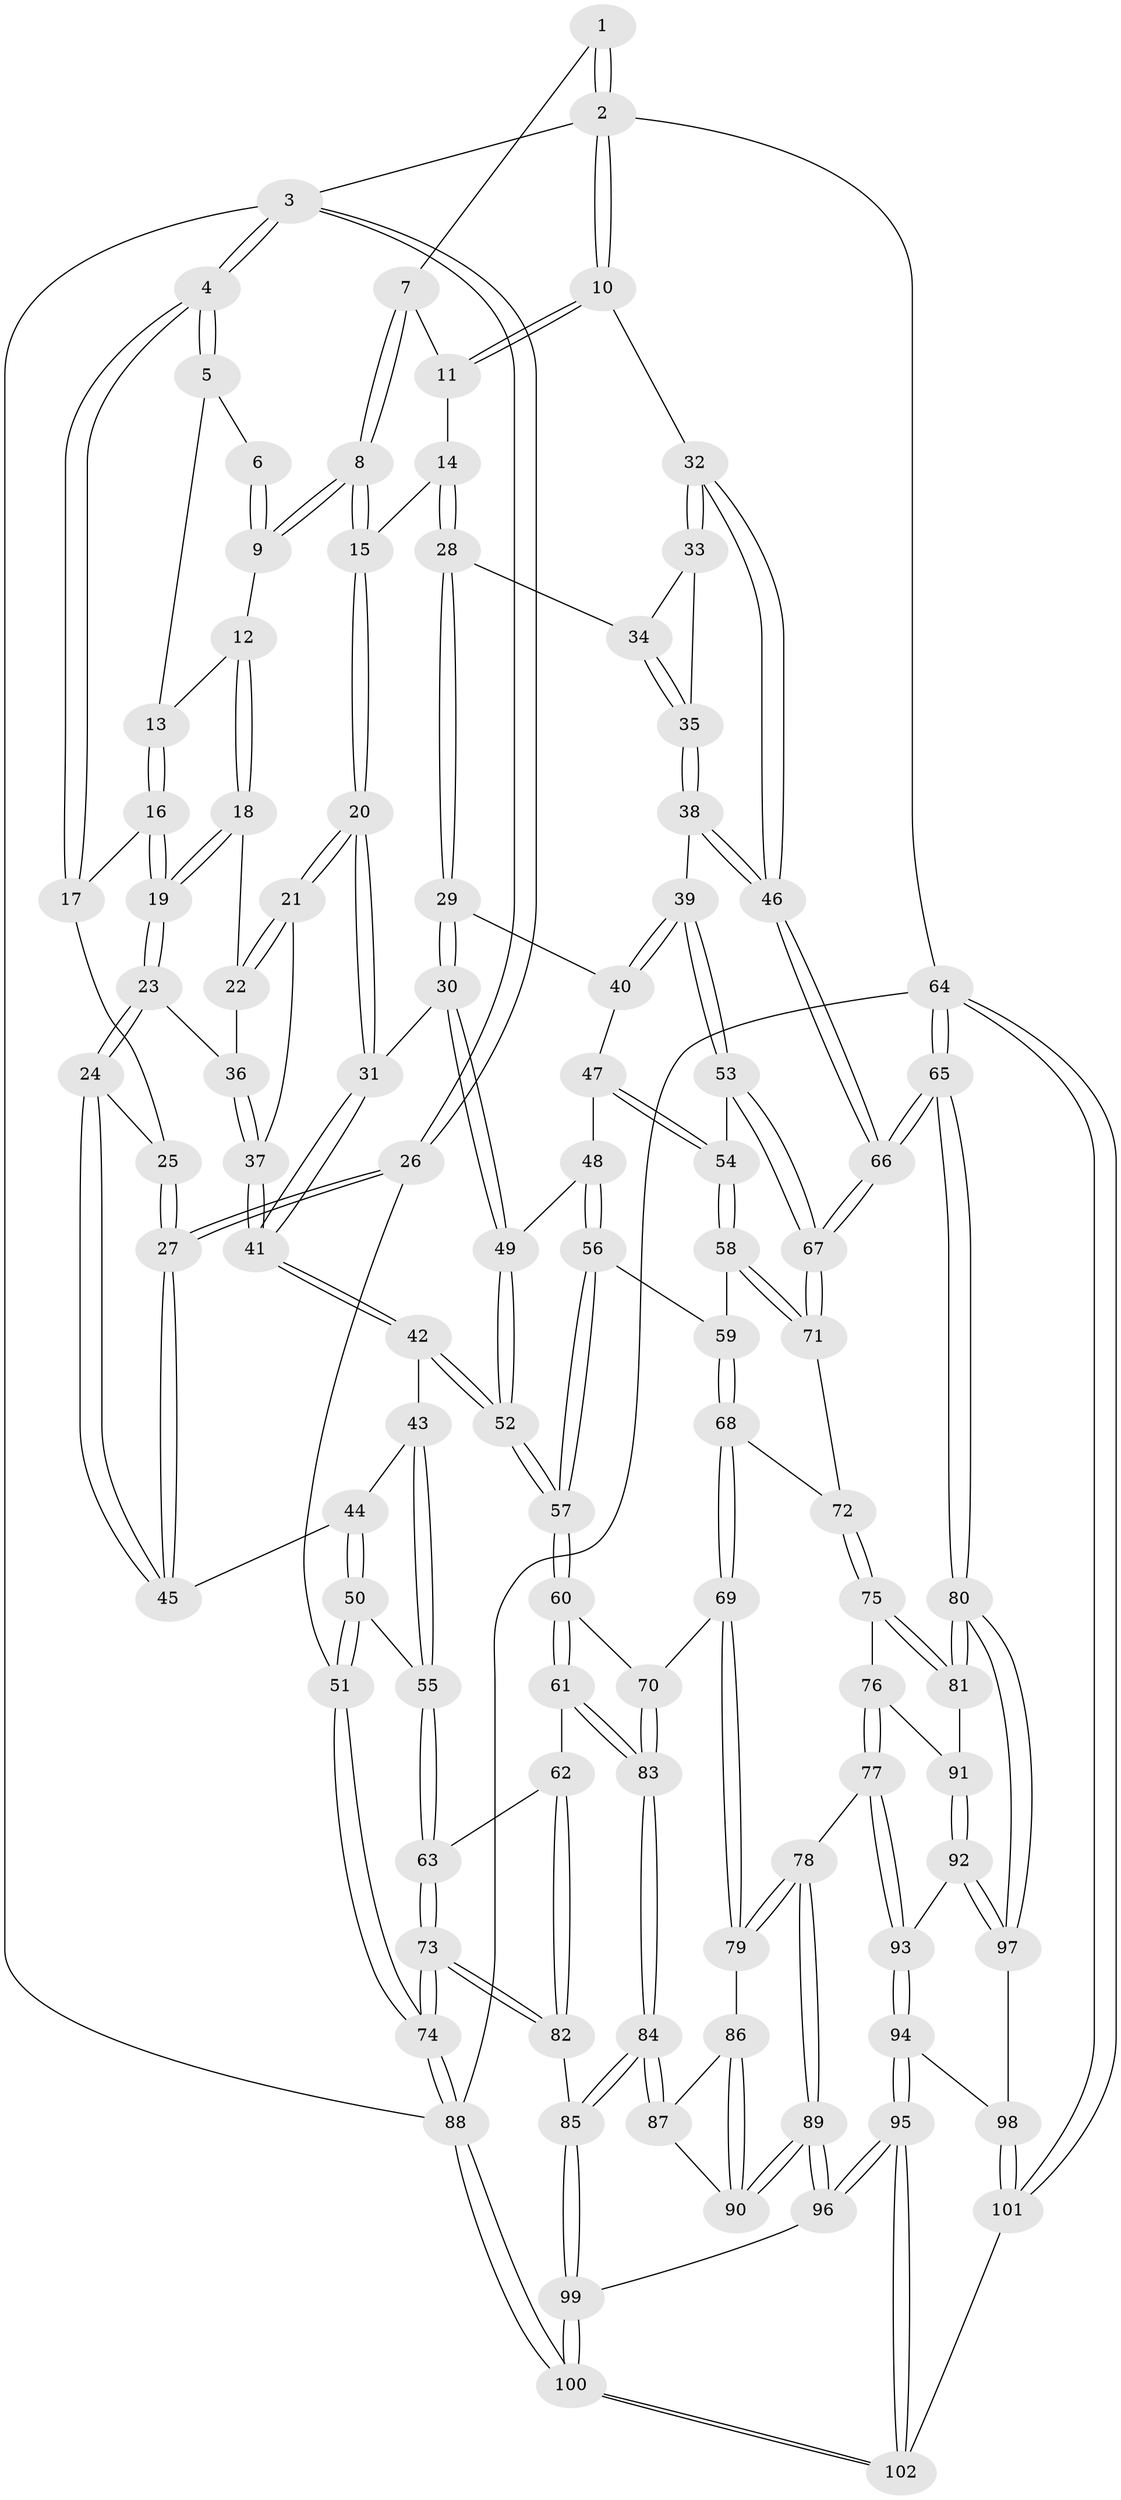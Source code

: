 // coarse degree distribution, {3: 0.11864406779661017, 6: 0.1016949152542373, 4: 0.4576271186440678, 5: 0.3220338983050847}
// Generated by graph-tools (version 1.1) at 2025/24/03/03/25 07:24:33]
// undirected, 102 vertices, 252 edges
graph export_dot {
graph [start="1"]
  node [color=gray90,style=filled];
  1 [pos="+0.7326363255110193+0"];
  2 [pos="+1+0"];
  3 [pos="+0+0"];
  4 [pos="+0+0"];
  5 [pos="+0.35328785015415765+0"];
  6 [pos="+0.6459001969084679+0"];
  7 [pos="+0.7034951159702855+0.01524229308241587"];
  8 [pos="+0.6280057962926201+0.10890859502077721"];
  9 [pos="+0.6162736376146644+0.09433840159564853"];
  10 [pos="+1+0"];
  11 [pos="+0.7584035355447964+0.08629609848283123"];
  12 [pos="+0.36131181459677647+0"];
  13 [pos="+0.3555628869036988+0"];
  14 [pos="+0.7324022750123511+0.17451399056279612"];
  15 [pos="+0.6350516115558046+0.14011847940761543"];
  16 [pos="+0.21631171788133116+0.07541504360114848"];
  17 [pos="+0.10403504900670028+0.11722895717401913"];
  18 [pos="+0.39880835308261875+0.09990829845796902"];
  19 [pos="+0.22944200449601754+0.24069136977799493"];
  20 [pos="+0.4996421228124237+0.2540796075010011"];
  21 [pos="+0.497595159010214+0.25228224197952037"];
  22 [pos="+0.43315204467257357+0.17973235134396678"];
  23 [pos="+0.2277941314238164+0.24764983779056304"];
  24 [pos="+0.2134952539629371+0.26056970451156924"];
  25 [pos="+0.08409158376945403+0.17723077202732895"];
  26 [pos="+0+0.35416805980447624"];
  27 [pos="+0+0.34709891677902216"];
  28 [pos="+0.7668899314465939+0.21434958478063112"];
  29 [pos="+0.7497242719082516+0.2932236089856448"];
  30 [pos="+0.5235154749053686+0.3179972814709907"];
  31 [pos="+0.5121379775444075+0.30334087777997276"];
  32 [pos="+1+0"];
  33 [pos="+0.9320368080728473+0.1476123907329901"];
  34 [pos="+0.8379848391886952+0.19314726704156207"];
  35 [pos="+0.8996806233657613+0.3269898157845187"];
  36 [pos="+0.30288184748188024+0.25952814399826224"];
  37 [pos="+0.3275840461258064+0.30331172845886595"];
  38 [pos="+0.906554674611499+0.38867098215648005"];
  39 [pos="+0.8151658814535546+0.4093520650110904"];
  40 [pos="+0.7562143485435189+0.30925992395436974"];
  41 [pos="+0.3239630624616037+0.3992315526824562"];
  42 [pos="+0.3093305908782914+0.4156007077845656"];
  43 [pos="+0.26361000691634134+0.4070129596951802"];
  44 [pos="+0.20817527407783332+0.3590605997616325"];
  45 [pos="+0.19189103681148617+0.3330620908187491"];
  46 [pos="+1+0.4050894754967977"];
  47 [pos="+0.6198496909200771+0.4255346808973442"];
  48 [pos="+0.562008234011886+0.4050450500571886"];
  49 [pos="+0.5337788924122147+0.3663176333757765"];
  50 [pos="+0.034275263201002895+0.574197882317955"];
  51 [pos="+0+0.5442413870899933"];
  52 [pos="+0.3789894358244716+0.5421042047508133"];
  53 [pos="+0.7746047826543978+0.49561443884174466"];
  54 [pos="+0.7549637747095024+0.5115191599637381"];
  55 [pos="+0.12507714961960192+0.6074971930098996"];
  56 [pos="+0.5528539671265007+0.5428095093557491"];
  57 [pos="+0.38109787408325035+0.5690621216885751"];
  58 [pos="+0.7423472023060328+0.5395187930615769"];
  59 [pos="+0.5785884318459031+0.566208068299794"];
  60 [pos="+0.3792975443772502+0.5736018511785236"];
  61 [pos="+0.2861254367662663+0.6551036739927273"];
  62 [pos="+0.16382327930013107+0.636407909157634"];
  63 [pos="+0.15938190544225522+0.6345985174846707"];
  64 [pos="+1+1"];
  65 [pos="+1+0.7734699853304334"];
  66 [pos="+1+0.6996377490181179"];
  67 [pos="+1+0.6944322300129839"];
  68 [pos="+0.5708027052768069+0.6806270578829888"];
  69 [pos="+0.5431826049154331+0.7123898938006574"];
  70 [pos="+0.5211380570611819+0.7040594979924868"];
  71 [pos="+0.7481915352122045+0.636806904747709"];
  72 [pos="+0.7383854048978197+0.6630663494344841"];
  73 [pos="+0.03692343901467888+0.9215020947324212"];
  74 [pos="+0+1"];
  75 [pos="+0.744260797872838+0.7007091587751118"];
  76 [pos="+0.7079395436805388+0.805680173456257"];
  77 [pos="+0.704756715265173+0.8092618189350705"];
  78 [pos="+0.6233274716857403+0.7975595059622373"];
  79 [pos="+0.5482615237906564+0.735766776079305"];
  80 [pos="+1+0.7861185653209626"];
  81 [pos="+0.9255413787323891+0.7875200052681833"];
  82 [pos="+0.182225192385856+0.8545590279345752"];
  83 [pos="+0.33390089404837314+0.7808597492990977"];
  84 [pos="+0.3377101581975261+0.8355284385467712"];
  85 [pos="+0.32332873607396073+0.8656864781259882"];
  86 [pos="+0.5325853368433258+0.7607418254092979"];
  87 [pos="+0.3848821045082179+0.8353936560781843"];
  88 [pos="+0+1"];
  89 [pos="+0.5489574854727668+0.9352053910086733"];
  90 [pos="+0.5096980649733507+0.8728737480951342"];
  91 [pos="+0.8391289769450115+0.8244145446471224"];
  92 [pos="+0.812113994080869+0.8841644864764614"];
  93 [pos="+0.7052598805249554+0.8145046999342125"];
  94 [pos="+0.7030091106435106+0.8718118447429066"];
  95 [pos="+0.581181747055601+1"];
  96 [pos="+0.5693945501207649+1"];
  97 [pos="+0.8109081475888335+0.9232914104491479"];
  98 [pos="+0.8044262845503256+0.9371890319856131"];
  99 [pos="+0.3249295870361556+0.8812278773630472"];
  100 [pos="+0.15493032734489676+1"];
  101 [pos="+0.8601178996176908+1"];
  102 [pos="+0.600844748772998+1"];
  1 -- 2;
  1 -- 2;
  1 -- 7;
  2 -- 3;
  2 -- 10;
  2 -- 10;
  2 -- 64;
  3 -- 4;
  3 -- 4;
  3 -- 26;
  3 -- 26;
  3 -- 88;
  4 -- 5;
  4 -- 5;
  4 -- 17;
  4 -- 17;
  5 -- 6;
  5 -- 13;
  6 -- 9;
  6 -- 9;
  7 -- 8;
  7 -- 8;
  7 -- 11;
  8 -- 9;
  8 -- 9;
  8 -- 15;
  8 -- 15;
  9 -- 12;
  10 -- 11;
  10 -- 11;
  10 -- 32;
  11 -- 14;
  12 -- 13;
  12 -- 18;
  12 -- 18;
  13 -- 16;
  13 -- 16;
  14 -- 15;
  14 -- 28;
  14 -- 28;
  15 -- 20;
  15 -- 20;
  16 -- 17;
  16 -- 19;
  16 -- 19;
  17 -- 25;
  18 -- 19;
  18 -- 19;
  18 -- 22;
  19 -- 23;
  19 -- 23;
  20 -- 21;
  20 -- 21;
  20 -- 31;
  20 -- 31;
  21 -- 22;
  21 -- 22;
  21 -- 37;
  22 -- 36;
  23 -- 24;
  23 -- 24;
  23 -- 36;
  24 -- 25;
  24 -- 45;
  24 -- 45;
  25 -- 27;
  25 -- 27;
  26 -- 27;
  26 -- 27;
  26 -- 51;
  27 -- 45;
  27 -- 45;
  28 -- 29;
  28 -- 29;
  28 -- 34;
  29 -- 30;
  29 -- 30;
  29 -- 40;
  30 -- 31;
  30 -- 49;
  30 -- 49;
  31 -- 41;
  31 -- 41;
  32 -- 33;
  32 -- 33;
  32 -- 46;
  32 -- 46;
  33 -- 34;
  33 -- 35;
  34 -- 35;
  34 -- 35;
  35 -- 38;
  35 -- 38;
  36 -- 37;
  36 -- 37;
  37 -- 41;
  37 -- 41;
  38 -- 39;
  38 -- 46;
  38 -- 46;
  39 -- 40;
  39 -- 40;
  39 -- 53;
  39 -- 53;
  40 -- 47;
  41 -- 42;
  41 -- 42;
  42 -- 43;
  42 -- 52;
  42 -- 52;
  43 -- 44;
  43 -- 55;
  43 -- 55;
  44 -- 45;
  44 -- 50;
  44 -- 50;
  46 -- 66;
  46 -- 66;
  47 -- 48;
  47 -- 54;
  47 -- 54;
  48 -- 49;
  48 -- 56;
  48 -- 56;
  49 -- 52;
  49 -- 52;
  50 -- 51;
  50 -- 51;
  50 -- 55;
  51 -- 74;
  51 -- 74;
  52 -- 57;
  52 -- 57;
  53 -- 54;
  53 -- 67;
  53 -- 67;
  54 -- 58;
  54 -- 58;
  55 -- 63;
  55 -- 63;
  56 -- 57;
  56 -- 57;
  56 -- 59;
  57 -- 60;
  57 -- 60;
  58 -- 59;
  58 -- 71;
  58 -- 71;
  59 -- 68;
  59 -- 68;
  60 -- 61;
  60 -- 61;
  60 -- 70;
  61 -- 62;
  61 -- 83;
  61 -- 83;
  62 -- 63;
  62 -- 82;
  62 -- 82;
  63 -- 73;
  63 -- 73;
  64 -- 65;
  64 -- 65;
  64 -- 101;
  64 -- 101;
  64 -- 88;
  65 -- 66;
  65 -- 66;
  65 -- 80;
  65 -- 80;
  66 -- 67;
  66 -- 67;
  67 -- 71;
  67 -- 71;
  68 -- 69;
  68 -- 69;
  68 -- 72;
  69 -- 70;
  69 -- 79;
  69 -- 79;
  70 -- 83;
  70 -- 83;
  71 -- 72;
  72 -- 75;
  72 -- 75;
  73 -- 74;
  73 -- 74;
  73 -- 82;
  73 -- 82;
  74 -- 88;
  74 -- 88;
  75 -- 76;
  75 -- 81;
  75 -- 81;
  76 -- 77;
  76 -- 77;
  76 -- 91;
  77 -- 78;
  77 -- 93;
  77 -- 93;
  78 -- 79;
  78 -- 79;
  78 -- 89;
  78 -- 89;
  79 -- 86;
  80 -- 81;
  80 -- 81;
  80 -- 97;
  80 -- 97;
  81 -- 91;
  82 -- 85;
  83 -- 84;
  83 -- 84;
  84 -- 85;
  84 -- 85;
  84 -- 87;
  84 -- 87;
  85 -- 99;
  85 -- 99;
  86 -- 87;
  86 -- 90;
  86 -- 90;
  87 -- 90;
  88 -- 100;
  88 -- 100;
  89 -- 90;
  89 -- 90;
  89 -- 96;
  89 -- 96;
  91 -- 92;
  91 -- 92;
  92 -- 93;
  92 -- 97;
  92 -- 97;
  93 -- 94;
  93 -- 94;
  94 -- 95;
  94 -- 95;
  94 -- 98;
  95 -- 96;
  95 -- 96;
  95 -- 102;
  95 -- 102;
  96 -- 99;
  97 -- 98;
  98 -- 101;
  98 -- 101;
  99 -- 100;
  99 -- 100;
  100 -- 102;
  100 -- 102;
  101 -- 102;
}
